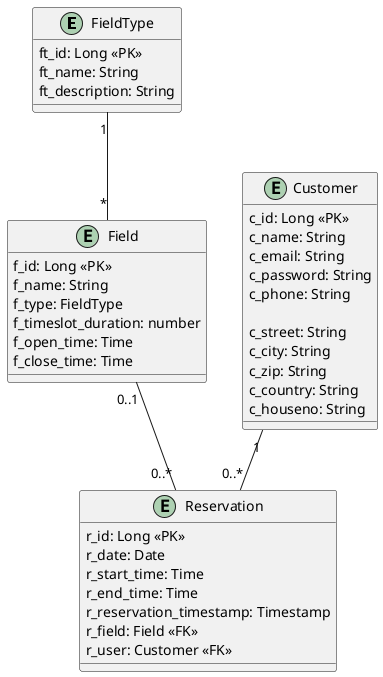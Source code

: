 @startuml

entity FieldType {
    ft_id: Long <<PK>>
    ft_name: String
    ft_description: String
}

entity Field {
    f_id: Long <<PK>>
    f_name: String
    f_type: FieldType
    f_timeslot_duration: number
    f_open_time: Time
    f_close_time: Time
}

entity Customer {
    c_id: Long <<PK>>
    c_name: String
    c_email: String
    c_password: String
    c_phone: String

    c_street: String
    c_city: String
    c_zip: String
    c_country: String
    c_houseno: String
}

entity Reservation {
    r_id: Long <<PK>>
    r_date: Date
    r_start_time: Time
    r_end_time: Time
    r_reservation_timestamp: Timestamp
    r_field: Field <<FK>>
    r_user: Customer <<FK>>
}

FieldType "1"--"*" Field
Field "0..1"--"0..*" Reservation
Customer "1"--"0..*" Reservation

@enduml